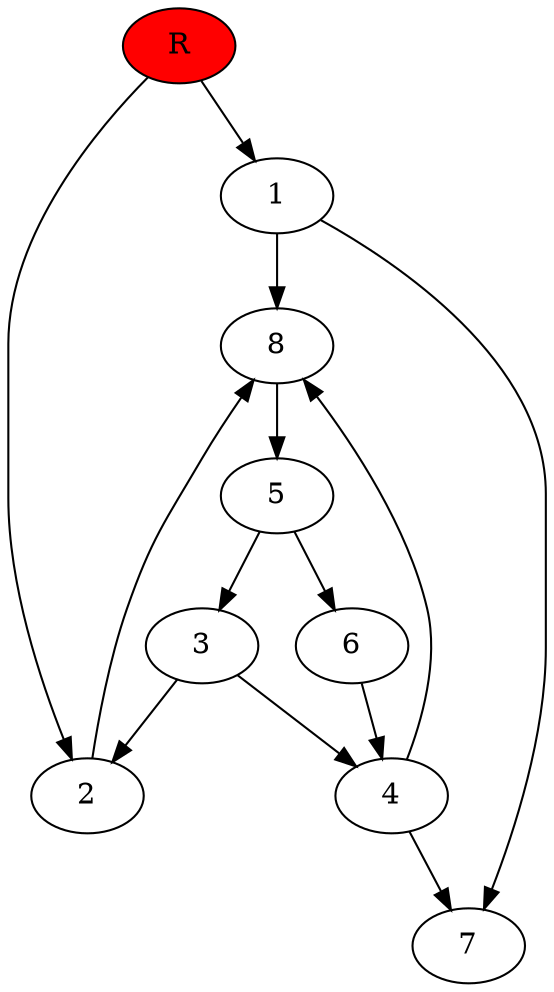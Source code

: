 digraph prb62904 {
	1
	2
	3
	4
	5
	6
	7
	8
	R [fillcolor="#ff0000" style=filled]
	1 -> 7
	1 -> 8
	2 -> 8
	3 -> 2
	3 -> 4
	4 -> 7
	4 -> 8
	5 -> 3
	5 -> 6
	6 -> 4
	8 -> 5
	R -> 1
	R -> 2
}
